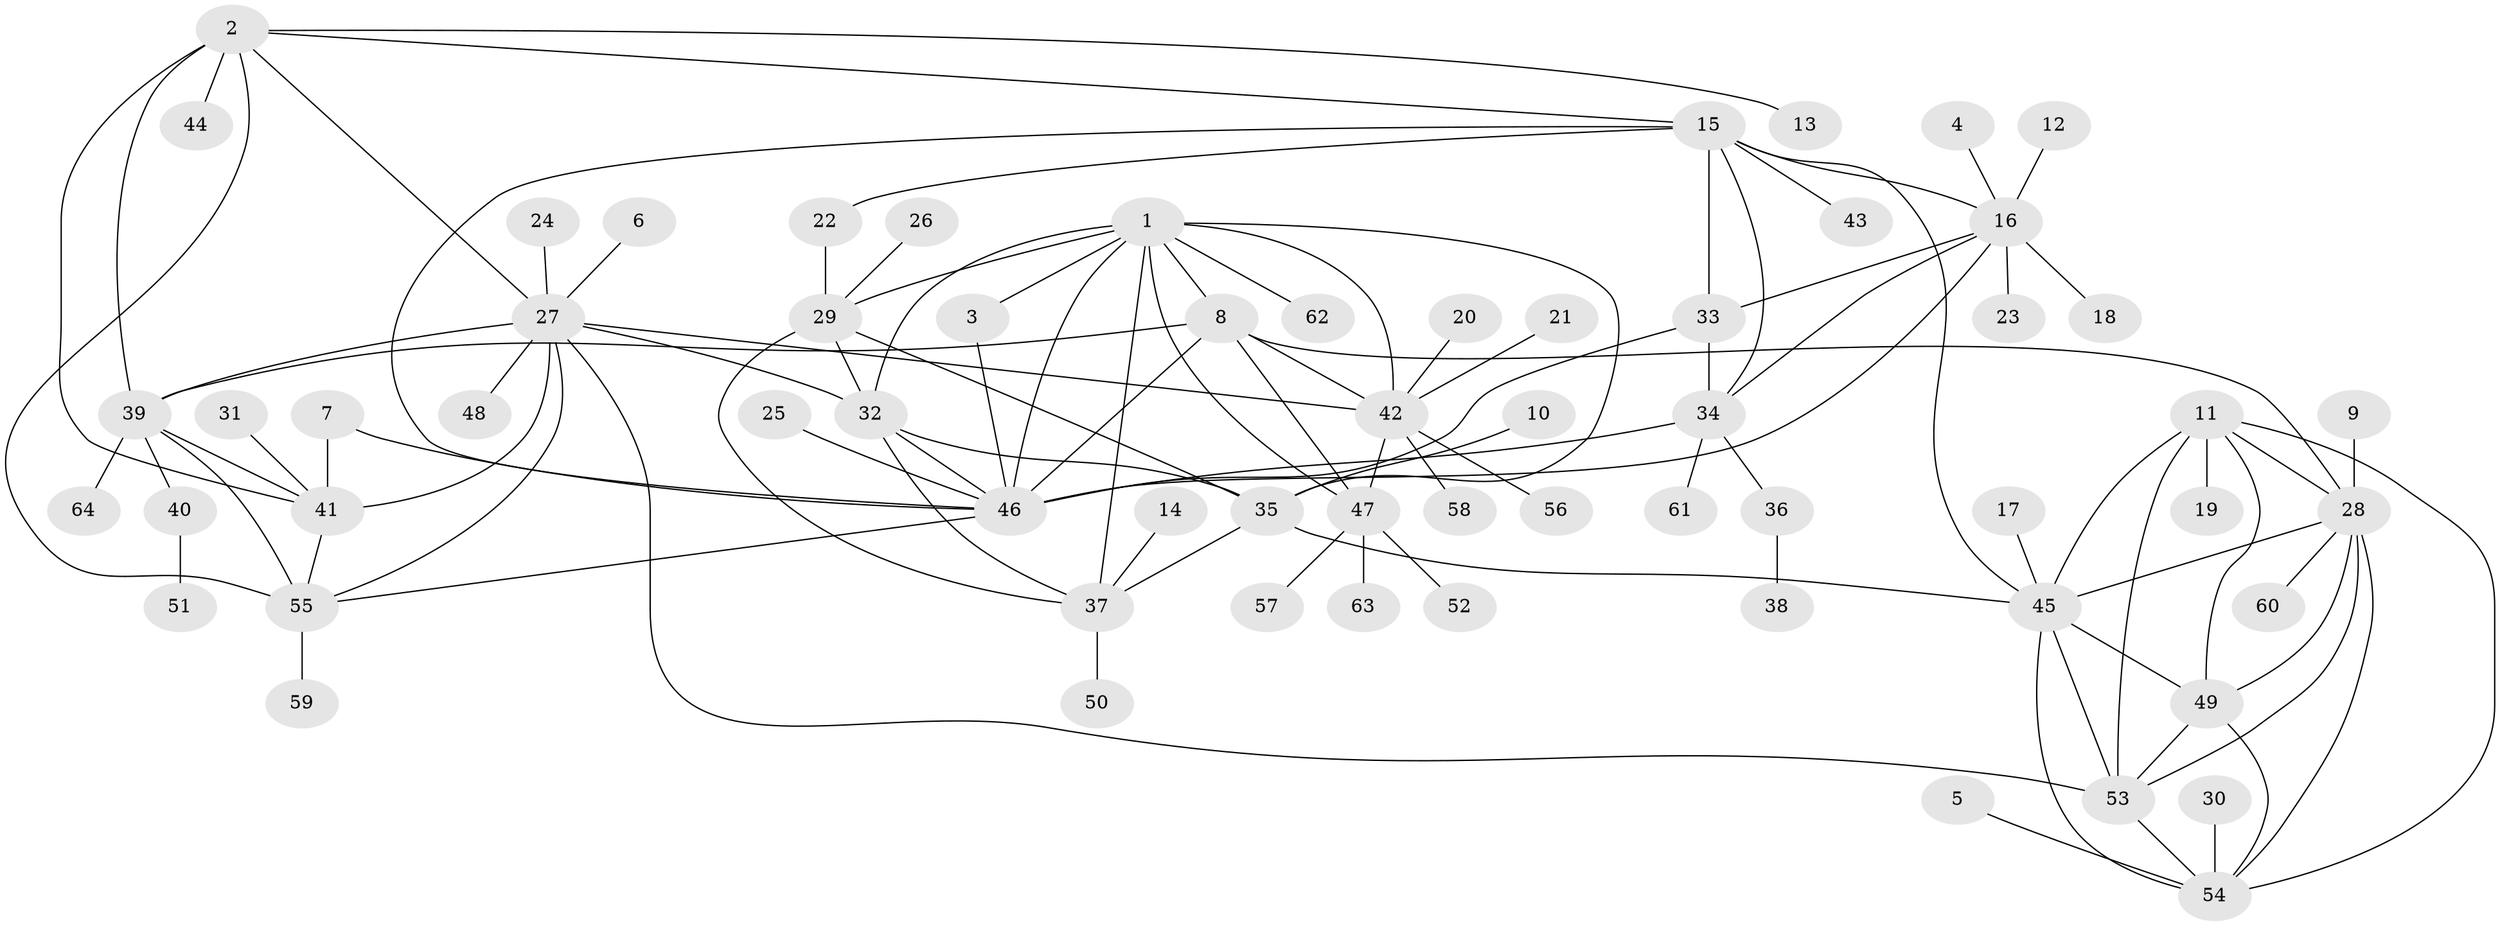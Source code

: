 // original degree distribution, {5: 0.0078125, 6: 0.0390625, 8: 0.046875, 9: 0.078125, 12: 0.0078125, 7: 0.03125, 13: 0.015625, 10: 0.0078125, 2: 0.15625, 1: 0.5703125, 3: 0.03125, 4: 0.0078125}
// Generated by graph-tools (version 1.1) at 2025/26/03/09/25 03:26:35]
// undirected, 64 vertices, 106 edges
graph export_dot {
graph [start="1"]
  node [color=gray90,style=filled];
  1;
  2;
  3;
  4;
  5;
  6;
  7;
  8;
  9;
  10;
  11;
  12;
  13;
  14;
  15;
  16;
  17;
  18;
  19;
  20;
  21;
  22;
  23;
  24;
  25;
  26;
  27;
  28;
  29;
  30;
  31;
  32;
  33;
  34;
  35;
  36;
  37;
  38;
  39;
  40;
  41;
  42;
  43;
  44;
  45;
  46;
  47;
  48;
  49;
  50;
  51;
  52;
  53;
  54;
  55;
  56;
  57;
  58;
  59;
  60;
  61;
  62;
  63;
  64;
  1 -- 3 [weight=1.0];
  1 -- 8 [weight=2.0];
  1 -- 29 [weight=2.0];
  1 -- 32 [weight=2.0];
  1 -- 35 [weight=2.0];
  1 -- 37 [weight=2.0];
  1 -- 42 [weight=2.0];
  1 -- 46 [weight=1.0];
  1 -- 47 [weight=4.0];
  1 -- 62 [weight=1.0];
  2 -- 13 [weight=1.0];
  2 -- 15 [weight=1.0];
  2 -- 27 [weight=1.0];
  2 -- 39 [weight=2.0];
  2 -- 41 [weight=1.0];
  2 -- 44 [weight=1.0];
  2 -- 55 [weight=1.0];
  3 -- 46 [weight=1.0];
  4 -- 16 [weight=1.0];
  5 -- 54 [weight=1.0];
  6 -- 27 [weight=1.0];
  7 -- 41 [weight=1.0];
  7 -- 46 [weight=1.0];
  8 -- 28 [weight=1.0];
  8 -- 39 [weight=1.0];
  8 -- 42 [weight=1.0];
  8 -- 46 [weight=1.0];
  8 -- 47 [weight=2.0];
  9 -- 28 [weight=1.0];
  10 -- 35 [weight=1.0];
  11 -- 19 [weight=1.0];
  11 -- 28 [weight=1.0];
  11 -- 45 [weight=1.0];
  11 -- 49 [weight=1.0];
  11 -- 53 [weight=1.0];
  11 -- 54 [weight=1.0];
  12 -- 16 [weight=1.0];
  14 -- 37 [weight=1.0];
  15 -- 16 [weight=1.0];
  15 -- 22 [weight=1.0];
  15 -- 33 [weight=2.0];
  15 -- 34 [weight=1.0];
  15 -- 43 [weight=1.0];
  15 -- 45 [weight=1.0];
  15 -- 46 [weight=1.0];
  16 -- 18 [weight=1.0];
  16 -- 23 [weight=1.0];
  16 -- 33 [weight=2.0];
  16 -- 34 [weight=1.0];
  16 -- 46 [weight=1.0];
  17 -- 45 [weight=1.0];
  20 -- 42 [weight=1.0];
  21 -- 42 [weight=1.0];
  22 -- 29 [weight=1.0];
  24 -- 27 [weight=1.0];
  25 -- 46 [weight=1.0];
  26 -- 29 [weight=1.0];
  27 -- 32 [weight=1.0];
  27 -- 39 [weight=2.0];
  27 -- 41 [weight=1.0];
  27 -- 42 [weight=1.0];
  27 -- 48 [weight=1.0];
  27 -- 53 [weight=1.0];
  27 -- 55 [weight=1.0];
  28 -- 45 [weight=1.0];
  28 -- 49 [weight=1.0];
  28 -- 53 [weight=1.0];
  28 -- 54 [weight=1.0];
  28 -- 60 [weight=1.0];
  29 -- 32 [weight=1.0];
  29 -- 35 [weight=1.0];
  29 -- 37 [weight=1.0];
  30 -- 54 [weight=1.0];
  31 -- 41 [weight=1.0];
  32 -- 35 [weight=1.0];
  32 -- 37 [weight=1.0];
  32 -- 46 [weight=1.0];
  33 -- 34 [weight=2.0];
  33 -- 46 [weight=2.0];
  34 -- 36 [weight=1.0];
  34 -- 46 [weight=1.0];
  34 -- 61 [weight=1.0];
  35 -- 37 [weight=1.0];
  35 -- 45 [weight=1.0];
  36 -- 38 [weight=1.0];
  37 -- 50 [weight=1.0];
  39 -- 40 [weight=1.0];
  39 -- 41 [weight=2.0];
  39 -- 55 [weight=2.0];
  39 -- 64 [weight=1.0];
  40 -- 51 [weight=1.0];
  41 -- 55 [weight=1.0];
  42 -- 47 [weight=2.0];
  42 -- 56 [weight=1.0];
  42 -- 58 [weight=1.0];
  45 -- 49 [weight=1.0];
  45 -- 53 [weight=1.0];
  45 -- 54 [weight=1.0];
  46 -- 55 [weight=1.0];
  47 -- 52 [weight=1.0];
  47 -- 57 [weight=1.0];
  47 -- 63 [weight=1.0];
  49 -- 53 [weight=1.0];
  49 -- 54 [weight=1.0];
  53 -- 54 [weight=1.0];
  55 -- 59 [weight=1.0];
}
